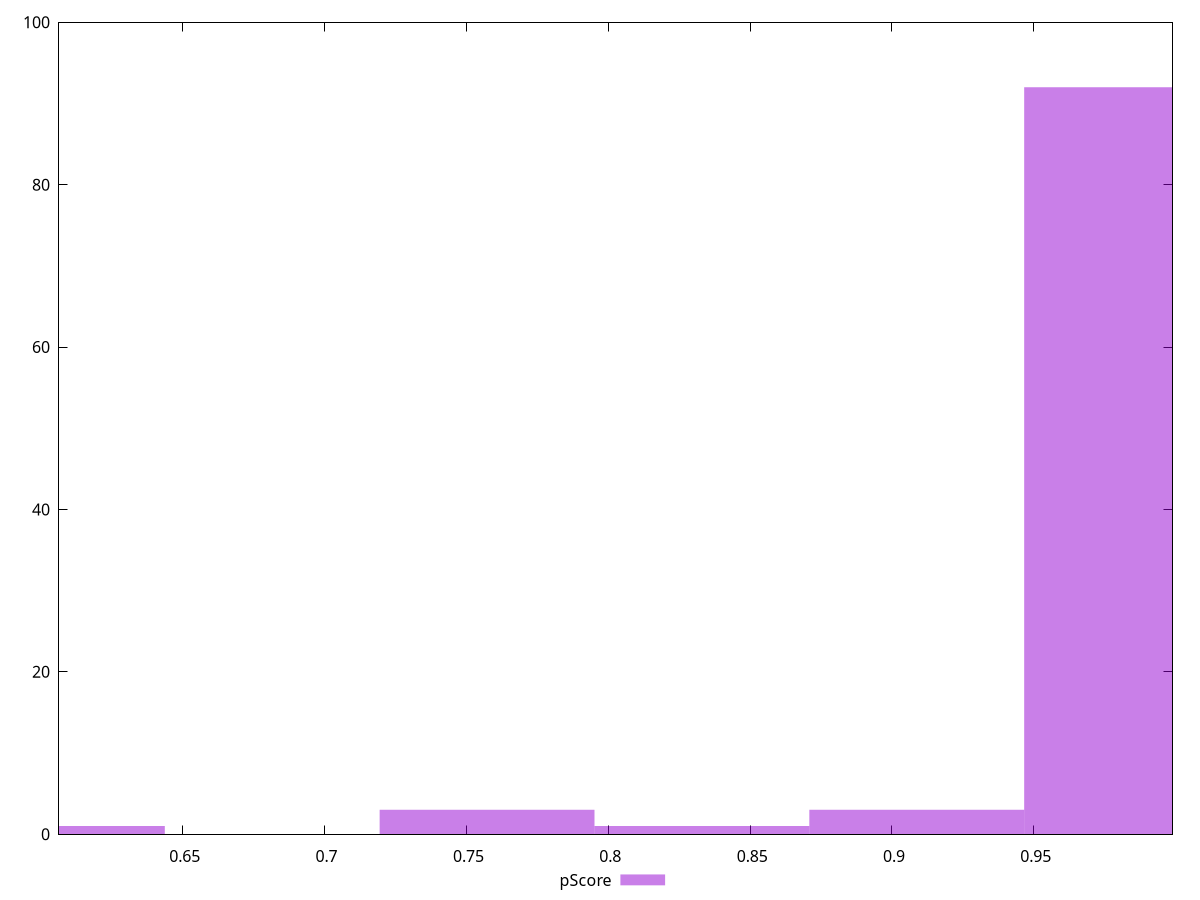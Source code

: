 reset

$pScore <<EOF
0.8330028814886195 1
0.9844579508501865 92
0.908730416169403 3
0.6058202774462687 1
0.7572753468078358 3
EOF

set key outside below
set boxwidth 0.07572753468078358
set xrange [0.6063918394084113:0.9988753283789295]
set yrange [0:100]
set trange [0:100]
set style fill transparent solid 0.5 noborder
set terminal svg size 640, 490 enhanced background rgb 'white'
set output "report_00013_2021-02-09T12-04-24.940Z/speed-index/samples/pages+cached+noadtech+nomedia+nocss/pScore/histogram.svg"

plot $pScore title "pScore" with boxes

reset
